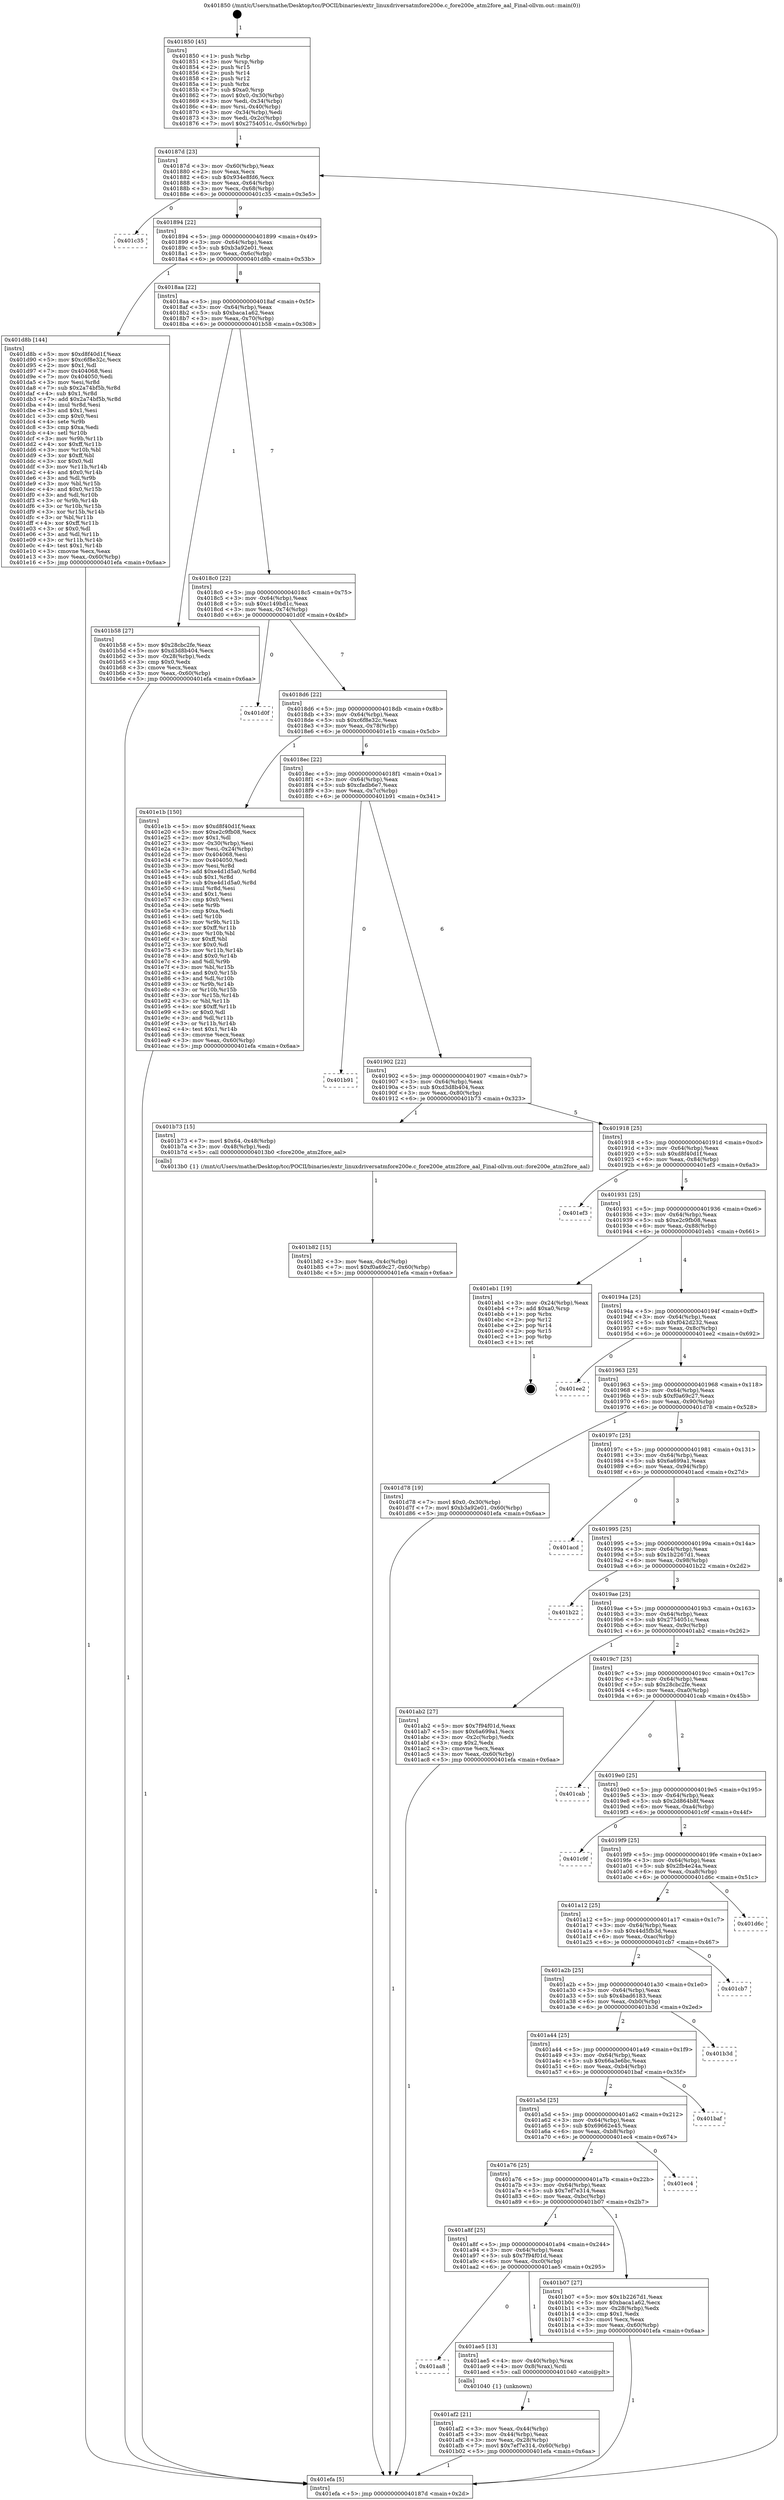 digraph "0x401850" {
  label = "0x401850 (/mnt/c/Users/mathe/Desktop/tcc/POCII/binaries/extr_linuxdriversatmfore200e.c_fore200e_atm2fore_aal_Final-ollvm.out::main(0))"
  labelloc = "t"
  node[shape=record]

  Entry [label="",width=0.3,height=0.3,shape=circle,fillcolor=black,style=filled]
  "0x40187d" [label="{
     0x40187d [23]\l
     | [instrs]\l
     &nbsp;&nbsp;0x40187d \<+3\>: mov -0x60(%rbp),%eax\l
     &nbsp;&nbsp;0x401880 \<+2\>: mov %eax,%ecx\l
     &nbsp;&nbsp;0x401882 \<+6\>: sub $0x934e8fd6,%ecx\l
     &nbsp;&nbsp;0x401888 \<+3\>: mov %eax,-0x64(%rbp)\l
     &nbsp;&nbsp;0x40188b \<+3\>: mov %ecx,-0x68(%rbp)\l
     &nbsp;&nbsp;0x40188e \<+6\>: je 0000000000401c35 \<main+0x3e5\>\l
  }"]
  "0x401c35" [label="{
     0x401c35\l
  }", style=dashed]
  "0x401894" [label="{
     0x401894 [22]\l
     | [instrs]\l
     &nbsp;&nbsp;0x401894 \<+5\>: jmp 0000000000401899 \<main+0x49\>\l
     &nbsp;&nbsp;0x401899 \<+3\>: mov -0x64(%rbp),%eax\l
     &nbsp;&nbsp;0x40189c \<+5\>: sub $0xb3a92e01,%eax\l
     &nbsp;&nbsp;0x4018a1 \<+3\>: mov %eax,-0x6c(%rbp)\l
     &nbsp;&nbsp;0x4018a4 \<+6\>: je 0000000000401d8b \<main+0x53b\>\l
  }"]
  Exit [label="",width=0.3,height=0.3,shape=circle,fillcolor=black,style=filled,peripheries=2]
  "0x401d8b" [label="{
     0x401d8b [144]\l
     | [instrs]\l
     &nbsp;&nbsp;0x401d8b \<+5\>: mov $0xd8f40d1f,%eax\l
     &nbsp;&nbsp;0x401d90 \<+5\>: mov $0xc6f8e32c,%ecx\l
     &nbsp;&nbsp;0x401d95 \<+2\>: mov $0x1,%dl\l
     &nbsp;&nbsp;0x401d97 \<+7\>: mov 0x404068,%esi\l
     &nbsp;&nbsp;0x401d9e \<+7\>: mov 0x404050,%edi\l
     &nbsp;&nbsp;0x401da5 \<+3\>: mov %esi,%r8d\l
     &nbsp;&nbsp;0x401da8 \<+7\>: sub $0x2a74bf5b,%r8d\l
     &nbsp;&nbsp;0x401daf \<+4\>: sub $0x1,%r8d\l
     &nbsp;&nbsp;0x401db3 \<+7\>: add $0x2a74bf5b,%r8d\l
     &nbsp;&nbsp;0x401dba \<+4\>: imul %r8d,%esi\l
     &nbsp;&nbsp;0x401dbe \<+3\>: and $0x1,%esi\l
     &nbsp;&nbsp;0x401dc1 \<+3\>: cmp $0x0,%esi\l
     &nbsp;&nbsp;0x401dc4 \<+4\>: sete %r9b\l
     &nbsp;&nbsp;0x401dc8 \<+3\>: cmp $0xa,%edi\l
     &nbsp;&nbsp;0x401dcb \<+4\>: setl %r10b\l
     &nbsp;&nbsp;0x401dcf \<+3\>: mov %r9b,%r11b\l
     &nbsp;&nbsp;0x401dd2 \<+4\>: xor $0xff,%r11b\l
     &nbsp;&nbsp;0x401dd6 \<+3\>: mov %r10b,%bl\l
     &nbsp;&nbsp;0x401dd9 \<+3\>: xor $0xff,%bl\l
     &nbsp;&nbsp;0x401ddc \<+3\>: xor $0x0,%dl\l
     &nbsp;&nbsp;0x401ddf \<+3\>: mov %r11b,%r14b\l
     &nbsp;&nbsp;0x401de2 \<+4\>: and $0x0,%r14b\l
     &nbsp;&nbsp;0x401de6 \<+3\>: and %dl,%r9b\l
     &nbsp;&nbsp;0x401de9 \<+3\>: mov %bl,%r15b\l
     &nbsp;&nbsp;0x401dec \<+4\>: and $0x0,%r15b\l
     &nbsp;&nbsp;0x401df0 \<+3\>: and %dl,%r10b\l
     &nbsp;&nbsp;0x401df3 \<+3\>: or %r9b,%r14b\l
     &nbsp;&nbsp;0x401df6 \<+3\>: or %r10b,%r15b\l
     &nbsp;&nbsp;0x401df9 \<+3\>: xor %r15b,%r14b\l
     &nbsp;&nbsp;0x401dfc \<+3\>: or %bl,%r11b\l
     &nbsp;&nbsp;0x401dff \<+4\>: xor $0xff,%r11b\l
     &nbsp;&nbsp;0x401e03 \<+3\>: or $0x0,%dl\l
     &nbsp;&nbsp;0x401e06 \<+3\>: and %dl,%r11b\l
     &nbsp;&nbsp;0x401e09 \<+3\>: or %r11b,%r14b\l
     &nbsp;&nbsp;0x401e0c \<+4\>: test $0x1,%r14b\l
     &nbsp;&nbsp;0x401e10 \<+3\>: cmovne %ecx,%eax\l
     &nbsp;&nbsp;0x401e13 \<+3\>: mov %eax,-0x60(%rbp)\l
     &nbsp;&nbsp;0x401e16 \<+5\>: jmp 0000000000401efa \<main+0x6aa\>\l
  }"]
  "0x4018aa" [label="{
     0x4018aa [22]\l
     | [instrs]\l
     &nbsp;&nbsp;0x4018aa \<+5\>: jmp 00000000004018af \<main+0x5f\>\l
     &nbsp;&nbsp;0x4018af \<+3\>: mov -0x64(%rbp),%eax\l
     &nbsp;&nbsp;0x4018b2 \<+5\>: sub $0xbaca1a62,%eax\l
     &nbsp;&nbsp;0x4018b7 \<+3\>: mov %eax,-0x70(%rbp)\l
     &nbsp;&nbsp;0x4018ba \<+6\>: je 0000000000401b58 \<main+0x308\>\l
  }"]
  "0x401b82" [label="{
     0x401b82 [15]\l
     | [instrs]\l
     &nbsp;&nbsp;0x401b82 \<+3\>: mov %eax,-0x4c(%rbp)\l
     &nbsp;&nbsp;0x401b85 \<+7\>: movl $0xf0a69c27,-0x60(%rbp)\l
     &nbsp;&nbsp;0x401b8c \<+5\>: jmp 0000000000401efa \<main+0x6aa\>\l
  }"]
  "0x401b58" [label="{
     0x401b58 [27]\l
     | [instrs]\l
     &nbsp;&nbsp;0x401b58 \<+5\>: mov $0x28cbc2fe,%eax\l
     &nbsp;&nbsp;0x401b5d \<+5\>: mov $0xd3d8b404,%ecx\l
     &nbsp;&nbsp;0x401b62 \<+3\>: mov -0x28(%rbp),%edx\l
     &nbsp;&nbsp;0x401b65 \<+3\>: cmp $0x0,%edx\l
     &nbsp;&nbsp;0x401b68 \<+3\>: cmove %ecx,%eax\l
     &nbsp;&nbsp;0x401b6b \<+3\>: mov %eax,-0x60(%rbp)\l
     &nbsp;&nbsp;0x401b6e \<+5\>: jmp 0000000000401efa \<main+0x6aa\>\l
  }"]
  "0x4018c0" [label="{
     0x4018c0 [22]\l
     | [instrs]\l
     &nbsp;&nbsp;0x4018c0 \<+5\>: jmp 00000000004018c5 \<main+0x75\>\l
     &nbsp;&nbsp;0x4018c5 \<+3\>: mov -0x64(%rbp),%eax\l
     &nbsp;&nbsp;0x4018c8 \<+5\>: sub $0xc149bd1c,%eax\l
     &nbsp;&nbsp;0x4018cd \<+3\>: mov %eax,-0x74(%rbp)\l
     &nbsp;&nbsp;0x4018d0 \<+6\>: je 0000000000401d0f \<main+0x4bf\>\l
  }"]
  "0x401af2" [label="{
     0x401af2 [21]\l
     | [instrs]\l
     &nbsp;&nbsp;0x401af2 \<+3\>: mov %eax,-0x44(%rbp)\l
     &nbsp;&nbsp;0x401af5 \<+3\>: mov -0x44(%rbp),%eax\l
     &nbsp;&nbsp;0x401af8 \<+3\>: mov %eax,-0x28(%rbp)\l
     &nbsp;&nbsp;0x401afb \<+7\>: movl $0x7ef7e314,-0x60(%rbp)\l
     &nbsp;&nbsp;0x401b02 \<+5\>: jmp 0000000000401efa \<main+0x6aa\>\l
  }"]
  "0x401d0f" [label="{
     0x401d0f\l
  }", style=dashed]
  "0x4018d6" [label="{
     0x4018d6 [22]\l
     | [instrs]\l
     &nbsp;&nbsp;0x4018d6 \<+5\>: jmp 00000000004018db \<main+0x8b\>\l
     &nbsp;&nbsp;0x4018db \<+3\>: mov -0x64(%rbp),%eax\l
     &nbsp;&nbsp;0x4018de \<+5\>: sub $0xc6f8e32c,%eax\l
     &nbsp;&nbsp;0x4018e3 \<+3\>: mov %eax,-0x78(%rbp)\l
     &nbsp;&nbsp;0x4018e6 \<+6\>: je 0000000000401e1b \<main+0x5cb\>\l
  }"]
  "0x401aa8" [label="{
     0x401aa8\l
  }", style=dashed]
  "0x401e1b" [label="{
     0x401e1b [150]\l
     | [instrs]\l
     &nbsp;&nbsp;0x401e1b \<+5\>: mov $0xd8f40d1f,%eax\l
     &nbsp;&nbsp;0x401e20 \<+5\>: mov $0xe2c9fb08,%ecx\l
     &nbsp;&nbsp;0x401e25 \<+2\>: mov $0x1,%dl\l
     &nbsp;&nbsp;0x401e27 \<+3\>: mov -0x30(%rbp),%esi\l
     &nbsp;&nbsp;0x401e2a \<+3\>: mov %esi,-0x24(%rbp)\l
     &nbsp;&nbsp;0x401e2d \<+7\>: mov 0x404068,%esi\l
     &nbsp;&nbsp;0x401e34 \<+7\>: mov 0x404050,%edi\l
     &nbsp;&nbsp;0x401e3b \<+3\>: mov %esi,%r8d\l
     &nbsp;&nbsp;0x401e3e \<+7\>: add $0xe4d1d5a0,%r8d\l
     &nbsp;&nbsp;0x401e45 \<+4\>: sub $0x1,%r8d\l
     &nbsp;&nbsp;0x401e49 \<+7\>: sub $0xe4d1d5a0,%r8d\l
     &nbsp;&nbsp;0x401e50 \<+4\>: imul %r8d,%esi\l
     &nbsp;&nbsp;0x401e54 \<+3\>: and $0x1,%esi\l
     &nbsp;&nbsp;0x401e57 \<+3\>: cmp $0x0,%esi\l
     &nbsp;&nbsp;0x401e5a \<+4\>: sete %r9b\l
     &nbsp;&nbsp;0x401e5e \<+3\>: cmp $0xa,%edi\l
     &nbsp;&nbsp;0x401e61 \<+4\>: setl %r10b\l
     &nbsp;&nbsp;0x401e65 \<+3\>: mov %r9b,%r11b\l
     &nbsp;&nbsp;0x401e68 \<+4\>: xor $0xff,%r11b\l
     &nbsp;&nbsp;0x401e6c \<+3\>: mov %r10b,%bl\l
     &nbsp;&nbsp;0x401e6f \<+3\>: xor $0xff,%bl\l
     &nbsp;&nbsp;0x401e72 \<+3\>: xor $0x0,%dl\l
     &nbsp;&nbsp;0x401e75 \<+3\>: mov %r11b,%r14b\l
     &nbsp;&nbsp;0x401e78 \<+4\>: and $0x0,%r14b\l
     &nbsp;&nbsp;0x401e7c \<+3\>: and %dl,%r9b\l
     &nbsp;&nbsp;0x401e7f \<+3\>: mov %bl,%r15b\l
     &nbsp;&nbsp;0x401e82 \<+4\>: and $0x0,%r15b\l
     &nbsp;&nbsp;0x401e86 \<+3\>: and %dl,%r10b\l
     &nbsp;&nbsp;0x401e89 \<+3\>: or %r9b,%r14b\l
     &nbsp;&nbsp;0x401e8c \<+3\>: or %r10b,%r15b\l
     &nbsp;&nbsp;0x401e8f \<+3\>: xor %r15b,%r14b\l
     &nbsp;&nbsp;0x401e92 \<+3\>: or %bl,%r11b\l
     &nbsp;&nbsp;0x401e95 \<+4\>: xor $0xff,%r11b\l
     &nbsp;&nbsp;0x401e99 \<+3\>: or $0x0,%dl\l
     &nbsp;&nbsp;0x401e9c \<+3\>: and %dl,%r11b\l
     &nbsp;&nbsp;0x401e9f \<+3\>: or %r11b,%r14b\l
     &nbsp;&nbsp;0x401ea2 \<+4\>: test $0x1,%r14b\l
     &nbsp;&nbsp;0x401ea6 \<+3\>: cmovne %ecx,%eax\l
     &nbsp;&nbsp;0x401ea9 \<+3\>: mov %eax,-0x60(%rbp)\l
     &nbsp;&nbsp;0x401eac \<+5\>: jmp 0000000000401efa \<main+0x6aa\>\l
  }"]
  "0x4018ec" [label="{
     0x4018ec [22]\l
     | [instrs]\l
     &nbsp;&nbsp;0x4018ec \<+5\>: jmp 00000000004018f1 \<main+0xa1\>\l
     &nbsp;&nbsp;0x4018f1 \<+3\>: mov -0x64(%rbp),%eax\l
     &nbsp;&nbsp;0x4018f4 \<+5\>: sub $0xcfadb6e7,%eax\l
     &nbsp;&nbsp;0x4018f9 \<+3\>: mov %eax,-0x7c(%rbp)\l
     &nbsp;&nbsp;0x4018fc \<+6\>: je 0000000000401b91 \<main+0x341\>\l
  }"]
  "0x401ae5" [label="{
     0x401ae5 [13]\l
     | [instrs]\l
     &nbsp;&nbsp;0x401ae5 \<+4\>: mov -0x40(%rbp),%rax\l
     &nbsp;&nbsp;0x401ae9 \<+4\>: mov 0x8(%rax),%rdi\l
     &nbsp;&nbsp;0x401aed \<+5\>: call 0000000000401040 \<atoi@plt\>\l
     | [calls]\l
     &nbsp;&nbsp;0x401040 \{1\} (unknown)\l
  }"]
  "0x401b91" [label="{
     0x401b91\l
  }", style=dashed]
  "0x401902" [label="{
     0x401902 [22]\l
     | [instrs]\l
     &nbsp;&nbsp;0x401902 \<+5\>: jmp 0000000000401907 \<main+0xb7\>\l
     &nbsp;&nbsp;0x401907 \<+3\>: mov -0x64(%rbp),%eax\l
     &nbsp;&nbsp;0x40190a \<+5\>: sub $0xd3d8b404,%eax\l
     &nbsp;&nbsp;0x40190f \<+3\>: mov %eax,-0x80(%rbp)\l
     &nbsp;&nbsp;0x401912 \<+6\>: je 0000000000401b73 \<main+0x323\>\l
  }"]
  "0x401a8f" [label="{
     0x401a8f [25]\l
     | [instrs]\l
     &nbsp;&nbsp;0x401a8f \<+5\>: jmp 0000000000401a94 \<main+0x244\>\l
     &nbsp;&nbsp;0x401a94 \<+3\>: mov -0x64(%rbp),%eax\l
     &nbsp;&nbsp;0x401a97 \<+5\>: sub $0x7f94f01d,%eax\l
     &nbsp;&nbsp;0x401a9c \<+6\>: mov %eax,-0xc0(%rbp)\l
     &nbsp;&nbsp;0x401aa2 \<+6\>: je 0000000000401ae5 \<main+0x295\>\l
  }"]
  "0x401b73" [label="{
     0x401b73 [15]\l
     | [instrs]\l
     &nbsp;&nbsp;0x401b73 \<+7\>: movl $0x64,-0x48(%rbp)\l
     &nbsp;&nbsp;0x401b7a \<+3\>: mov -0x48(%rbp),%edi\l
     &nbsp;&nbsp;0x401b7d \<+5\>: call 00000000004013b0 \<fore200e_atm2fore_aal\>\l
     | [calls]\l
     &nbsp;&nbsp;0x4013b0 \{1\} (/mnt/c/Users/mathe/Desktop/tcc/POCII/binaries/extr_linuxdriversatmfore200e.c_fore200e_atm2fore_aal_Final-ollvm.out::fore200e_atm2fore_aal)\l
  }"]
  "0x401918" [label="{
     0x401918 [25]\l
     | [instrs]\l
     &nbsp;&nbsp;0x401918 \<+5\>: jmp 000000000040191d \<main+0xcd\>\l
     &nbsp;&nbsp;0x40191d \<+3\>: mov -0x64(%rbp),%eax\l
     &nbsp;&nbsp;0x401920 \<+5\>: sub $0xd8f40d1f,%eax\l
     &nbsp;&nbsp;0x401925 \<+6\>: mov %eax,-0x84(%rbp)\l
     &nbsp;&nbsp;0x40192b \<+6\>: je 0000000000401ef3 \<main+0x6a3\>\l
  }"]
  "0x401b07" [label="{
     0x401b07 [27]\l
     | [instrs]\l
     &nbsp;&nbsp;0x401b07 \<+5\>: mov $0x1b2267d1,%eax\l
     &nbsp;&nbsp;0x401b0c \<+5\>: mov $0xbaca1a62,%ecx\l
     &nbsp;&nbsp;0x401b11 \<+3\>: mov -0x28(%rbp),%edx\l
     &nbsp;&nbsp;0x401b14 \<+3\>: cmp $0x1,%edx\l
     &nbsp;&nbsp;0x401b17 \<+3\>: cmovl %ecx,%eax\l
     &nbsp;&nbsp;0x401b1a \<+3\>: mov %eax,-0x60(%rbp)\l
     &nbsp;&nbsp;0x401b1d \<+5\>: jmp 0000000000401efa \<main+0x6aa\>\l
  }"]
  "0x401ef3" [label="{
     0x401ef3\l
  }", style=dashed]
  "0x401931" [label="{
     0x401931 [25]\l
     | [instrs]\l
     &nbsp;&nbsp;0x401931 \<+5\>: jmp 0000000000401936 \<main+0xe6\>\l
     &nbsp;&nbsp;0x401936 \<+3\>: mov -0x64(%rbp),%eax\l
     &nbsp;&nbsp;0x401939 \<+5\>: sub $0xe2c9fb08,%eax\l
     &nbsp;&nbsp;0x40193e \<+6\>: mov %eax,-0x88(%rbp)\l
     &nbsp;&nbsp;0x401944 \<+6\>: je 0000000000401eb1 \<main+0x661\>\l
  }"]
  "0x401a76" [label="{
     0x401a76 [25]\l
     | [instrs]\l
     &nbsp;&nbsp;0x401a76 \<+5\>: jmp 0000000000401a7b \<main+0x22b\>\l
     &nbsp;&nbsp;0x401a7b \<+3\>: mov -0x64(%rbp),%eax\l
     &nbsp;&nbsp;0x401a7e \<+5\>: sub $0x7ef7e314,%eax\l
     &nbsp;&nbsp;0x401a83 \<+6\>: mov %eax,-0xbc(%rbp)\l
     &nbsp;&nbsp;0x401a89 \<+6\>: je 0000000000401b07 \<main+0x2b7\>\l
  }"]
  "0x401eb1" [label="{
     0x401eb1 [19]\l
     | [instrs]\l
     &nbsp;&nbsp;0x401eb1 \<+3\>: mov -0x24(%rbp),%eax\l
     &nbsp;&nbsp;0x401eb4 \<+7\>: add $0xa0,%rsp\l
     &nbsp;&nbsp;0x401ebb \<+1\>: pop %rbx\l
     &nbsp;&nbsp;0x401ebc \<+2\>: pop %r12\l
     &nbsp;&nbsp;0x401ebe \<+2\>: pop %r14\l
     &nbsp;&nbsp;0x401ec0 \<+2\>: pop %r15\l
     &nbsp;&nbsp;0x401ec2 \<+1\>: pop %rbp\l
     &nbsp;&nbsp;0x401ec3 \<+1\>: ret\l
  }"]
  "0x40194a" [label="{
     0x40194a [25]\l
     | [instrs]\l
     &nbsp;&nbsp;0x40194a \<+5\>: jmp 000000000040194f \<main+0xff\>\l
     &nbsp;&nbsp;0x40194f \<+3\>: mov -0x64(%rbp),%eax\l
     &nbsp;&nbsp;0x401952 \<+5\>: sub $0xf042d232,%eax\l
     &nbsp;&nbsp;0x401957 \<+6\>: mov %eax,-0x8c(%rbp)\l
     &nbsp;&nbsp;0x40195d \<+6\>: je 0000000000401ee2 \<main+0x692\>\l
  }"]
  "0x401ec4" [label="{
     0x401ec4\l
  }", style=dashed]
  "0x401ee2" [label="{
     0x401ee2\l
  }", style=dashed]
  "0x401963" [label="{
     0x401963 [25]\l
     | [instrs]\l
     &nbsp;&nbsp;0x401963 \<+5\>: jmp 0000000000401968 \<main+0x118\>\l
     &nbsp;&nbsp;0x401968 \<+3\>: mov -0x64(%rbp),%eax\l
     &nbsp;&nbsp;0x40196b \<+5\>: sub $0xf0a69c27,%eax\l
     &nbsp;&nbsp;0x401970 \<+6\>: mov %eax,-0x90(%rbp)\l
     &nbsp;&nbsp;0x401976 \<+6\>: je 0000000000401d78 \<main+0x528\>\l
  }"]
  "0x401a5d" [label="{
     0x401a5d [25]\l
     | [instrs]\l
     &nbsp;&nbsp;0x401a5d \<+5\>: jmp 0000000000401a62 \<main+0x212\>\l
     &nbsp;&nbsp;0x401a62 \<+3\>: mov -0x64(%rbp),%eax\l
     &nbsp;&nbsp;0x401a65 \<+5\>: sub $0x69662e45,%eax\l
     &nbsp;&nbsp;0x401a6a \<+6\>: mov %eax,-0xb8(%rbp)\l
     &nbsp;&nbsp;0x401a70 \<+6\>: je 0000000000401ec4 \<main+0x674\>\l
  }"]
  "0x401d78" [label="{
     0x401d78 [19]\l
     | [instrs]\l
     &nbsp;&nbsp;0x401d78 \<+7\>: movl $0x0,-0x30(%rbp)\l
     &nbsp;&nbsp;0x401d7f \<+7\>: movl $0xb3a92e01,-0x60(%rbp)\l
     &nbsp;&nbsp;0x401d86 \<+5\>: jmp 0000000000401efa \<main+0x6aa\>\l
  }"]
  "0x40197c" [label="{
     0x40197c [25]\l
     | [instrs]\l
     &nbsp;&nbsp;0x40197c \<+5\>: jmp 0000000000401981 \<main+0x131\>\l
     &nbsp;&nbsp;0x401981 \<+3\>: mov -0x64(%rbp),%eax\l
     &nbsp;&nbsp;0x401984 \<+5\>: sub $0x6a699a1,%eax\l
     &nbsp;&nbsp;0x401989 \<+6\>: mov %eax,-0x94(%rbp)\l
     &nbsp;&nbsp;0x40198f \<+6\>: je 0000000000401acd \<main+0x27d\>\l
  }"]
  "0x401baf" [label="{
     0x401baf\l
  }", style=dashed]
  "0x401acd" [label="{
     0x401acd\l
  }", style=dashed]
  "0x401995" [label="{
     0x401995 [25]\l
     | [instrs]\l
     &nbsp;&nbsp;0x401995 \<+5\>: jmp 000000000040199a \<main+0x14a\>\l
     &nbsp;&nbsp;0x40199a \<+3\>: mov -0x64(%rbp),%eax\l
     &nbsp;&nbsp;0x40199d \<+5\>: sub $0x1b2267d1,%eax\l
     &nbsp;&nbsp;0x4019a2 \<+6\>: mov %eax,-0x98(%rbp)\l
     &nbsp;&nbsp;0x4019a8 \<+6\>: je 0000000000401b22 \<main+0x2d2\>\l
  }"]
  "0x401a44" [label="{
     0x401a44 [25]\l
     | [instrs]\l
     &nbsp;&nbsp;0x401a44 \<+5\>: jmp 0000000000401a49 \<main+0x1f9\>\l
     &nbsp;&nbsp;0x401a49 \<+3\>: mov -0x64(%rbp),%eax\l
     &nbsp;&nbsp;0x401a4c \<+5\>: sub $0x66a3e6bc,%eax\l
     &nbsp;&nbsp;0x401a51 \<+6\>: mov %eax,-0xb4(%rbp)\l
     &nbsp;&nbsp;0x401a57 \<+6\>: je 0000000000401baf \<main+0x35f\>\l
  }"]
  "0x401b22" [label="{
     0x401b22\l
  }", style=dashed]
  "0x4019ae" [label="{
     0x4019ae [25]\l
     | [instrs]\l
     &nbsp;&nbsp;0x4019ae \<+5\>: jmp 00000000004019b3 \<main+0x163\>\l
     &nbsp;&nbsp;0x4019b3 \<+3\>: mov -0x64(%rbp),%eax\l
     &nbsp;&nbsp;0x4019b6 \<+5\>: sub $0x2754051c,%eax\l
     &nbsp;&nbsp;0x4019bb \<+6\>: mov %eax,-0x9c(%rbp)\l
     &nbsp;&nbsp;0x4019c1 \<+6\>: je 0000000000401ab2 \<main+0x262\>\l
  }"]
  "0x401b3d" [label="{
     0x401b3d\l
  }", style=dashed]
  "0x401ab2" [label="{
     0x401ab2 [27]\l
     | [instrs]\l
     &nbsp;&nbsp;0x401ab2 \<+5\>: mov $0x7f94f01d,%eax\l
     &nbsp;&nbsp;0x401ab7 \<+5\>: mov $0x6a699a1,%ecx\l
     &nbsp;&nbsp;0x401abc \<+3\>: mov -0x2c(%rbp),%edx\l
     &nbsp;&nbsp;0x401abf \<+3\>: cmp $0x2,%edx\l
     &nbsp;&nbsp;0x401ac2 \<+3\>: cmovne %ecx,%eax\l
     &nbsp;&nbsp;0x401ac5 \<+3\>: mov %eax,-0x60(%rbp)\l
     &nbsp;&nbsp;0x401ac8 \<+5\>: jmp 0000000000401efa \<main+0x6aa\>\l
  }"]
  "0x4019c7" [label="{
     0x4019c7 [25]\l
     | [instrs]\l
     &nbsp;&nbsp;0x4019c7 \<+5\>: jmp 00000000004019cc \<main+0x17c\>\l
     &nbsp;&nbsp;0x4019cc \<+3\>: mov -0x64(%rbp),%eax\l
     &nbsp;&nbsp;0x4019cf \<+5\>: sub $0x28cbc2fe,%eax\l
     &nbsp;&nbsp;0x4019d4 \<+6\>: mov %eax,-0xa0(%rbp)\l
     &nbsp;&nbsp;0x4019da \<+6\>: je 0000000000401cab \<main+0x45b\>\l
  }"]
  "0x401efa" [label="{
     0x401efa [5]\l
     | [instrs]\l
     &nbsp;&nbsp;0x401efa \<+5\>: jmp 000000000040187d \<main+0x2d\>\l
  }"]
  "0x401850" [label="{
     0x401850 [45]\l
     | [instrs]\l
     &nbsp;&nbsp;0x401850 \<+1\>: push %rbp\l
     &nbsp;&nbsp;0x401851 \<+3\>: mov %rsp,%rbp\l
     &nbsp;&nbsp;0x401854 \<+2\>: push %r15\l
     &nbsp;&nbsp;0x401856 \<+2\>: push %r14\l
     &nbsp;&nbsp;0x401858 \<+2\>: push %r12\l
     &nbsp;&nbsp;0x40185a \<+1\>: push %rbx\l
     &nbsp;&nbsp;0x40185b \<+7\>: sub $0xa0,%rsp\l
     &nbsp;&nbsp;0x401862 \<+7\>: movl $0x0,-0x30(%rbp)\l
     &nbsp;&nbsp;0x401869 \<+3\>: mov %edi,-0x34(%rbp)\l
     &nbsp;&nbsp;0x40186c \<+4\>: mov %rsi,-0x40(%rbp)\l
     &nbsp;&nbsp;0x401870 \<+3\>: mov -0x34(%rbp),%edi\l
     &nbsp;&nbsp;0x401873 \<+3\>: mov %edi,-0x2c(%rbp)\l
     &nbsp;&nbsp;0x401876 \<+7\>: movl $0x2754051c,-0x60(%rbp)\l
  }"]
  "0x401a2b" [label="{
     0x401a2b [25]\l
     | [instrs]\l
     &nbsp;&nbsp;0x401a2b \<+5\>: jmp 0000000000401a30 \<main+0x1e0\>\l
     &nbsp;&nbsp;0x401a30 \<+3\>: mov -0x64(%rbp),%eax\l
     &nbsp;&nbsp;0x401a33 \<+5\>: sub $0x4bad6183,%eax\l
     &nbsp;&nbsp;0x401a38 \<+6\>: mov %eax,-0xb0(%rbp)\l
     &nbsp;&nbsp;0x401a3e \<+6\>: je 0000000000401b3d \<main+0x2ed\>\l
  }"]
  "0x401cab" [label="{
     0x401cab\l
  }", style=dashed]
  "0x4019e0" [label="{
     0x4019e0 [25]\l
     | [instrs]\l
     &nbsp;&nbsp;0x4019e0 \<+5\>: jmp 00000000004019e5 \<main+0x195\>\l
     &nbsp;&nbsp;0x4019e5 \<+3\>: mov -0x64(%rbp),%eax\l
     &nbsp;&nbsp;0x4019e8 \<+5\>: sub $0x2d864b8f,%eax\l
     &nbsp;&nbsp;0x4019ed \<+6\>: mov %eax,-0xa4(%rbp)\l
     &nbsp;&nbsp;0x4019f3 \<+6\>: je 0000000000401c9f \<main+0x44f\>\l
  }"]
  "0x401cb7" [label="{
     0x401cb7\l
  }", style=dashed]
  "0x401c9f" [label="{
     0x401c9f\l
  }", style=dashed]
  "0x4019f9" [label="{
     0x4019f9 [25]\l
     | [instrs]\l
     &nbsp;&nbsp;0x4019f9 \<+5\>: jmp 00000000004019fe \<main+0x1ae\>\l
     &nbsp;&nbsp;0x4019fe \<+3\>: mov -0x64(%rbp),%eax\l
     &nbsp;&nbsp;0x401a01 \<+5\>: sub $0x2fb4e24a,%eax\l
     &nbsp;&nbsp;0x401a06 \<+6\>: mov %eax,-0xa8(%rbp)\l
     &nbsp;&nbsp;0x401a0c \<+6\>: je 0000000000401d6c \<main+0x51c\>\l
  }"]
  "0x401a12" [label="{
     0x401a12 [25]\l
     | [instrs]\l
     &nbsp;&nbsp;0x401a12 \<+5\>: jmp 0000000000401a17 \<main+0x1c7\>\l
     &nbsp;&nbsp;0x401a17 \<+3\>: mov -0x64(%rbp),%eax\l
     &nbsp;&nbsp;0x401a1a \<+5\>: sub $0x44d5fb3d,%eax\l
     &nbsp;&nbsp;0x401a1f \<+6\>: mov %eax,-0xac(%rbp)\l
     &nbsp;&nbsp;0x401a25 \<+6\>: je 0000000000401cb7 \<main+0x467\>\l
  }"]
  "0x401d6c" [label="{
     0x401d6c\l
  }", style=dashed]
  Entry -> "0x401850" [label=" 1"]
  "0x40187d" -> "0x401c35" [label=" 0"]
  "0x40187d" -> "0x401894" [label=" 9"]
  "0x401eb1" -> Exit [label=" 1"]
  "0x401894" -> "0x401d8b" [label=" 1"]
  "0x401894" -> "0x4018aa" [label=" 8"]
  "0x401e1b" -> "0x401efa" [label=" 1"]
  "0x4018aa" -> "0x401b58" [label=" 1"]
  "0x4018aa" -> "0x4018c0" [label=" 7"]
  "0x401d8b" -> "0x401efa" [label=" 1"]
  "0x4018c0" -> "0x401d0f" [label=" 0"]
  "0x4018c0" -> "0x4018d6" [label=" 7"]
  "0x401d78" -> "0x401efa" [label=" 1"]
  "0x4018d6" -> "0x401e1b" [label=" 1"]
  "0x4018d6" -> "0x4018ec" [label=" 6"]
  "0x401b82" -> "0x401efa" [label=" 1"]
  "0x4018ec" -> "0x401b91" [label=" 0"]
  "0x4018ec" -> "0x401902" [label=" 6"]
  "0x401b73" -> "0x401b82" [label=" 1"]
  "0x401902" -> "0x401b73" [label=" 1"]
  "0x401902" -> "0x401918" [label=" 5"]
  "0x401b07" -> "0x401efa" [label=" 1"]
  "0x401918" -> "0x401ef3" [label=" 0"]
  "0x401918" -> "0x401931" [label=" 5"]
  "0x401af2" -> "0x401efa" [label=" 1"]
  "0x401931" -> "0x401eb1" [label=" 1"]
  "0x401931" -> "0x40194a" [label=" 4"]
  "0x401a8f" -> "0x401aa8" [label=" 0"]
  "0x40194a" -> "0x401ee2" [label=" 0"]
  "0x40194a" -> "0x401963" [label=" 4"]
  "0x401a8f" -> "0x401ae5" [label=" 1"]
  "0x401963" -> "0x401d78" [label=" 1"]
  "0x401963" -> "0x40197c" [label=" 3"]
  "0x401a76" -> "0x401a8f" [label=" 1"]
  "0x40197c" -> "0x401acd" [label=" 0"]
  "0x40197c" -> "0x401995" [label=" 3"]
  "0x401a76" -> "0x401b07" [label=" 1"]
  "0x401995" -> "0x401b22" [label=" 0"]
  "0x401995" -> "0x4019ae" [label=" 3"]
  "0x401a5d" -> "0x401a76" [label=" 2"]
  "0x4019ae" -> "0x401ab2" [label=" 1"]
  "0x4019ae" -> "0x4019c7" [label=" 2"]
  "0x401ab2" -> "0x401efa" [label=" 1"]
  "0x401850" -> "0x40187d" [label=" 1"]
  "0x401efa" -> "0x40187d" [label=" 8"]
  "0x401a5d" -> "0x401ec4" [label=" 0"]
  "0x4019c7" -> "0x401cab" [label=" 0"]
  "0x4019c7" -> "0x4019e0" [label=" 2"]
  "0x401a44" -> "0x401a5d" [label=" 2"]
  "0x4019e0" -> "0x401c9f" [label=" 0"]
  "0x4019e0" -> "0x4019f9" [label=" 2"]
  "0x401a44" -> "0x401baf" [label=" 0"]
  "0x4019f9" -> "0x401d6c" [label=" 0"]
  "0x4019f9" -> "0x401a12" [label=" 2"]
  "0x401ae5" -> "0x401af2" [label=" 1"]
  "0x401a12" -> "0x401cb7" [label=" 0"]
  "0x401a12" -> "0x401a2b" [label=" 2"]
  "0x401b58" -> "0x401efa" [label=" 1"]
  "0x401a2b" -> "0x401b3d" [label=" 0"]
  "0x401a2b" -> "0x401a44" [label=" 2"]
}
